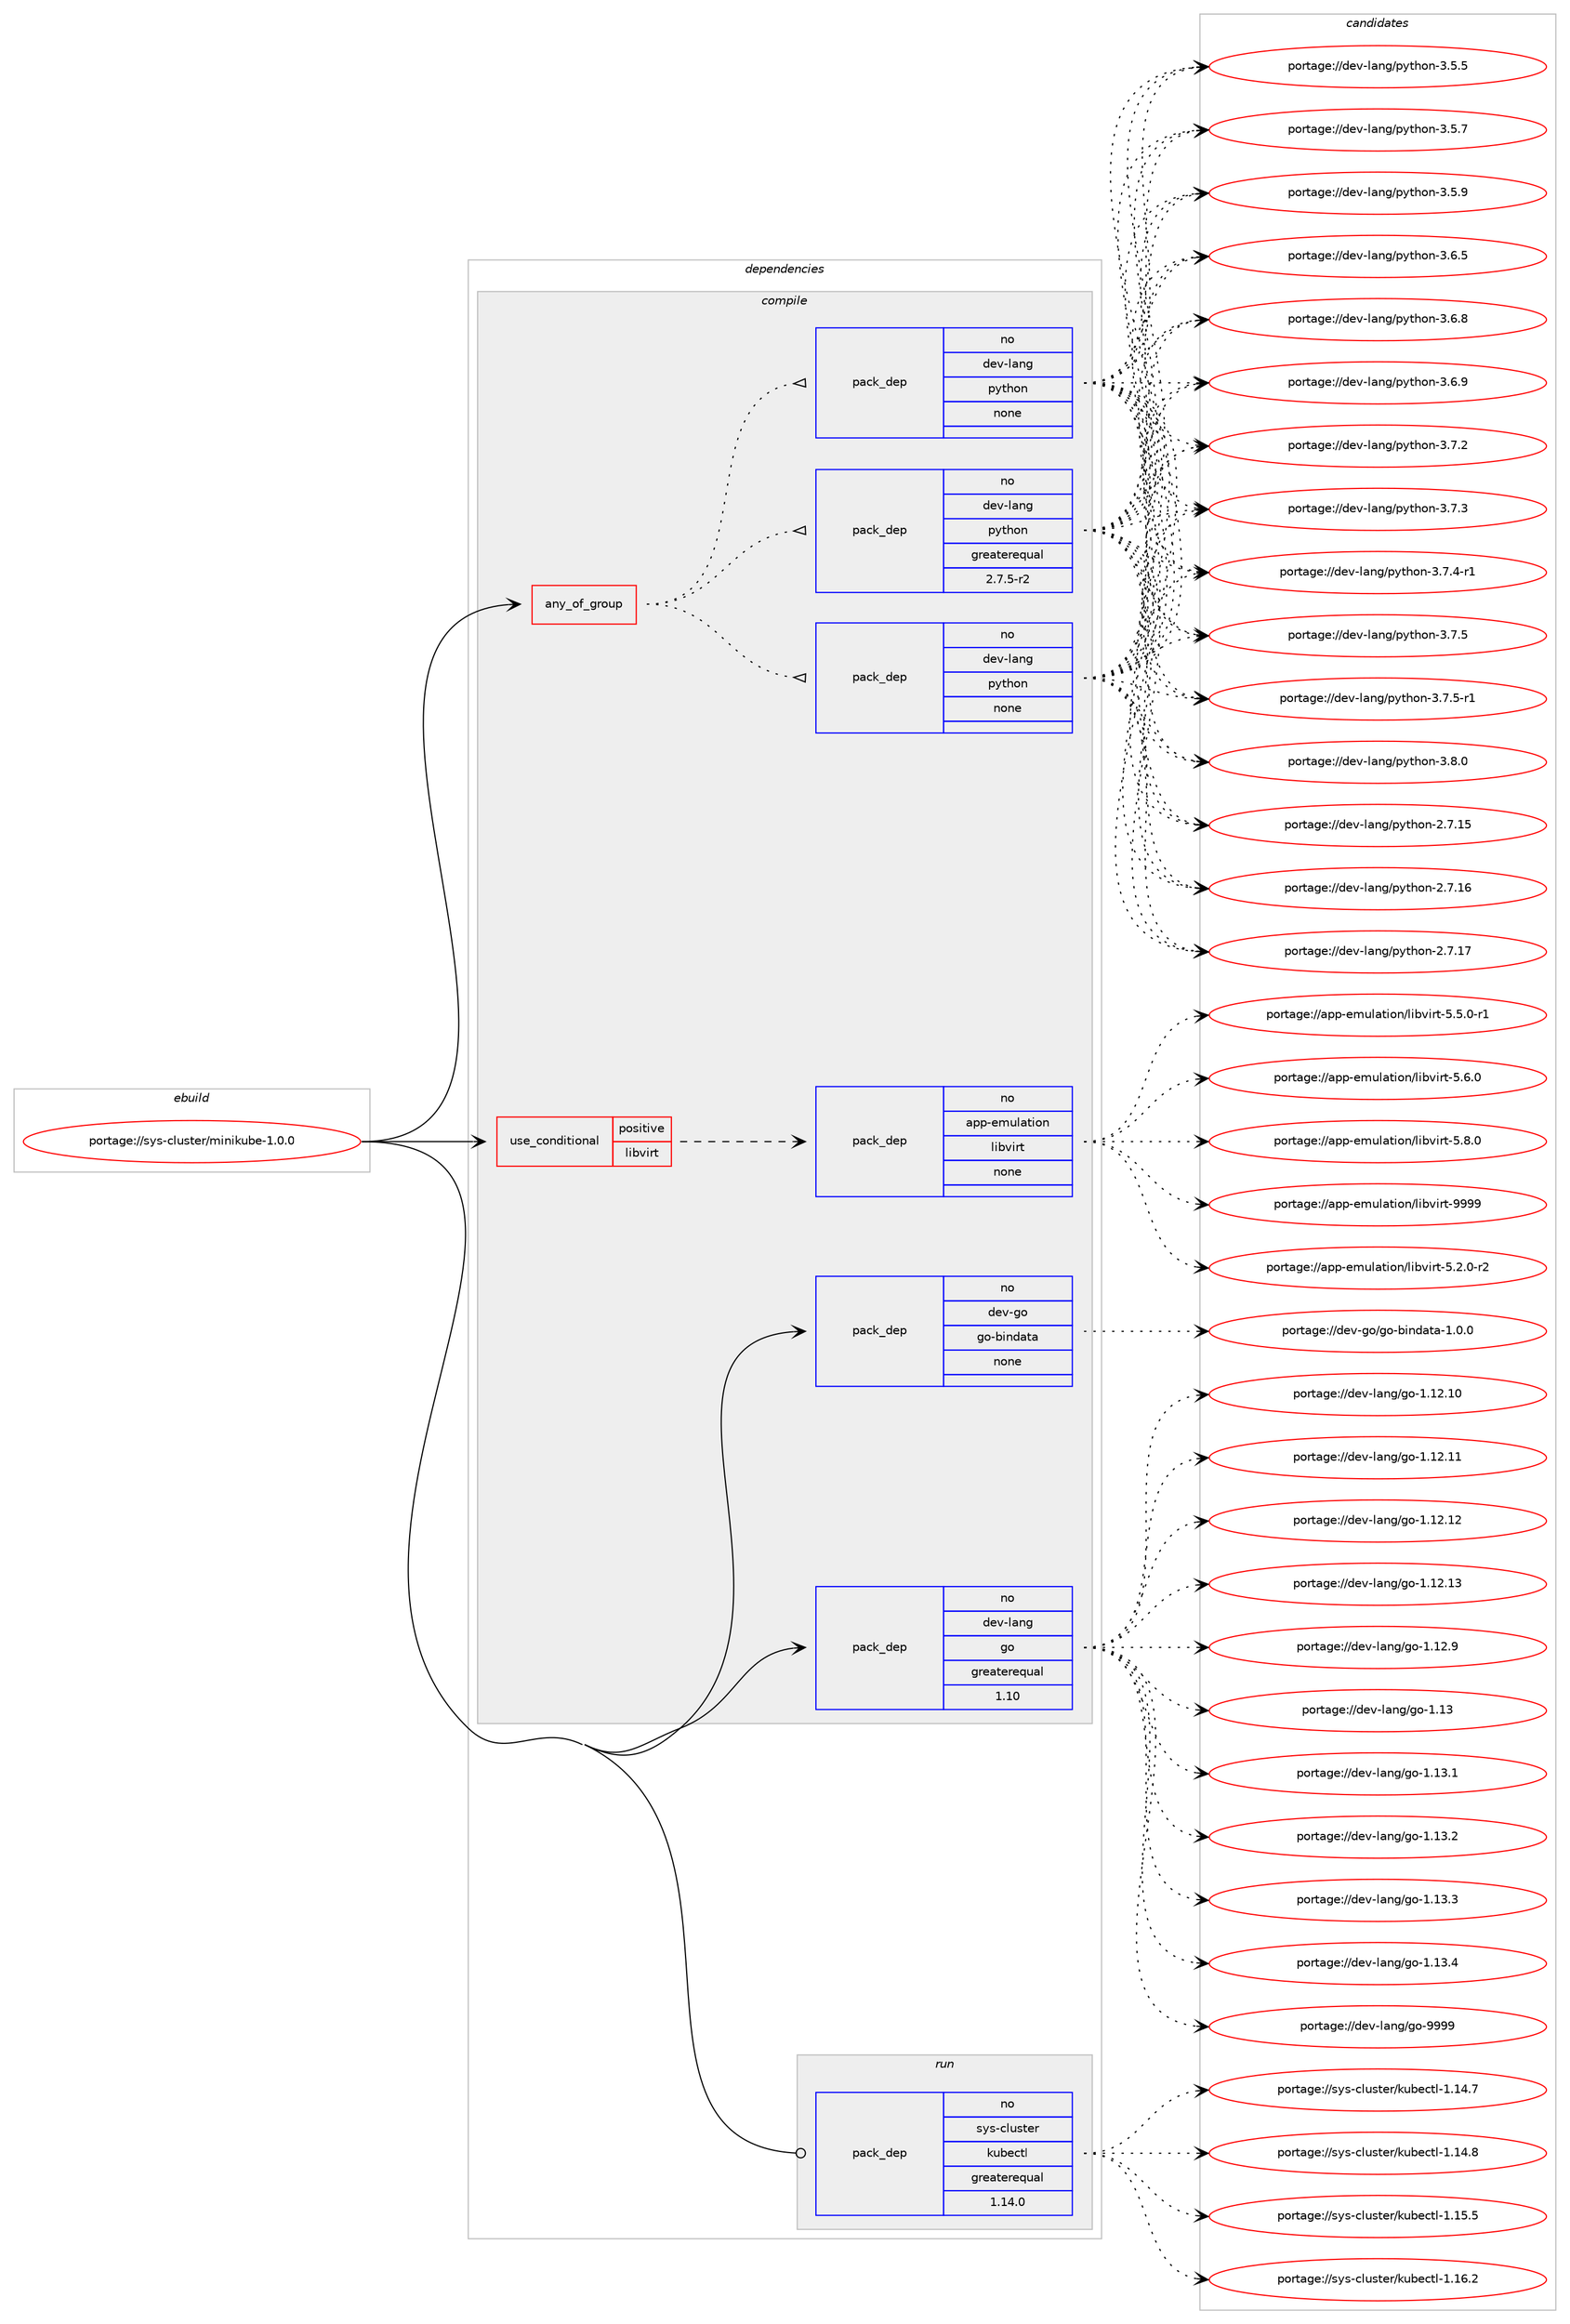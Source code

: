digraph prolog {

# *************
# Graph options
# *************

newrank=true;
concentrate=true;
compound=true;
graph [rankdir=LR,fontname=Helvetica,fontsize=10,ranksep=1.5];#, ranksep=2.5, nodesep=0.2];
edge  [arrowhead=vee];
node  [fontname=Helvetica,fontsize=10];

# **********
# The ebuild
# **********

subgraph cluster_leftcol {
color=gray;
rank=same;
label=<<i>ebuild</i>>;
id [label="portage://sys-cluster/minikube-1.0.0", color=red, width=4, href="../sys-cluster/minikube-1.0.0.svg"];
}

# ****************
# The dependencies
# ****************

subgraph cluster_midcol {
color=gray;
label=<<i>dependencies</i>>;
subgraph cluster_compile {
fillcolor="#eeeeee";
style=filled;
label=<<i>compile</i>>;
subgraph any6779 {
dependency418406 [label=<<TABLE BORDER="0" CELLBORDER="1" CELLSPACING="0" CELLPADDING="4"><TR><TD CELLPADDING="10">any_of_group</TD></TR></TABLE>>, shape=none, color=red];subgraph pack309866 {
dependency418407 [label=<<TABLE BORDER="0" CELLBORDER="1" CELLSPACING="0" CELLPADDING="4" WIDTH="220"><TR><TD ROWSPAN="6" CELLPADDING="30">pack_dep</TD></TR><TR><TD WIDTH="110">no</TD></TR><TR><TD>dev-lang</TD></TR><TR><TD>python</TD></TR><TR><TD>none</TD></TR><TR><TD></TD></TR></TABLE>>, shape=none, color=blue];
}
dependency418406:e -> dependency418407:w [weight=20,style="dotted",arrowhead="oinv"];
subgraph pack309867 {
dependency418408 [label=<<TABLE BORDER="0" CELLBORDER="1" CELLSPACING="0" CELLPADDING="4" WIDTH="220"><TR><TD ROWSPAN="6" CELLPADDING="30">pack_dep</TD></TR><TR><TD WIDTH="110">no</TD></TR><TR><TD>dev-lang</TD></TR><TR><TD>python</TD></TR><TR><TD>none</TD></TR><TR><TD></TD></TR></TABLE>>, shape=none, color=blue];
}
dependency418406:e -> dependency418408:w [weight=20,style="dotted",arrowhead="oinv"];
subgraph pack309868 {
dependency418409 [label=<<TABLE BORDER="0" CELLBORDER="1" CELLSPACING="0" CELLPADDING="4" WIDTH="220"><TR><TD ROWSPAN="6" CELLPADDING="30">pack_dep</TD></TR><TR><TD WIDTH="110">no</TD></TR><TR><TD>dev-lang</TD></TR><TR><TD>python</TD></TR><TR><TD>greaterequal</TD></TR><TR><TD>2.7.5-r2</TD></TR></TABLE>>, shape=none, color=blue];
}
dependency418406:e -> dependency418409:w [weight=20,style="dotted",arrowhead="oinv"];
}
id:e -> dependency418406:w [weight=20,style="solid",arrowhead="vee"];
subgraph cond101534 {
dependency418410 [label=<<TABLE BORDER="0" CELLBORDER="1" CELLSPACING="0" CELLPADDING="4"><TR><TD ROWSPAN="3" CELLPADDING="10">use_conditional</TD></TR><TR><TD>positive</TD></TR><TR><TD>libvirt</TD></TR></TABLE>>, shape=none, color=red];
subgraph pack309869 {
dependency418411 [label=<<TABLE BORDER="0" CELLBORDER="1" CELLSPACING="0" CELLPADDING="4" WIDTH="220"><TR><TD ROWSPAN="6" CELLPADDING="30">pack_dep</TD></TR><TR><TD WIDTH="110">no</TD></TR><TR><TD>app-emulation</TD></TR><TR><TD>libvirt</TD></TR><TR><TD>none</TD></TR><TR><TD></TD></TR></TABLE>>, shape=none, color=blue];
}
dependency418410:e -> dependency418411:w [weight=20,style="dashed",arrowhead="vee"];
}
id:e -> dependency418410:w [weight=20,style="solid",arrowhead="vee"];
subgraph pack309870 {
dependency418412 [label=<<TABLE BORDER="0" CELLBORDER="1" CELLSPACING="0" CELLPADDING="4" WIDTH="220"><TR><TD ROWSPAN="6" CELLPADDING="30">pack_dep</TD></TR><TR><TD WIDTH="110">no</TD></TR><TR><TD>dev-go</TD></TR><TR><TD>go-bindata</TD></TR><TR><TD>none</TD></TR><TR><TD></TD></TR></TABLE>>, shape=none, color=blue];
}
id:e -> dependency418412:w [weight=20,style="solid",arrowhead="vee"];
subgraph pack309871 {
dependency418413 [label=<<TABLE BORDER="0" CELLBORDER="1" CELLSPACING="0" CELLPADDING="4" WIDTH="220"><TR><TD ROWSPAN="6" CELLPADDING="30">pack_dep</TD></TR><TR><TD WIDTH="110">no</TD></TR><TR><TD>dev-lang</TD></TR><TR><TD>go</TD></TR><TR><TD>greaterequal</TD></TR><TR><TD>1.10</TD></TR></TABLE>>, shape=none, color=blue];
}
id:e -> dependency418413:w [weight=20,style="solid",arrowhead="vee"];
}
subgraph cluster_compileandrun {
fillcolor="#eeeeee";
style=filled;
label=<<i>compile and run</i>>;
}
subgraph cluster_run {
fillcolor="#eeeeee";
style=filled;
label=<<i>run</i>>;
subgraph pack309872 {
dependency418414 [label=<<TABLE BORDER="0" CELLBORDER="1" CELLSPACING="0" CELLPADDING="4" WIDTH="220"><TR><TD ROWSPAN="6" CELLPADDING="30">pack_dep</TD></TR><TR><TD WIDTH="110">no</TD></TR><TR><TD>sys-cluster</TD></TR><TR><TD>kubectl</TD></TR><TR><TD>greaterequal</TD></TR><TR><TD>1.14.0</TD></TR></TABLE>>, shape=none, color=blue];
}
id:e -> dependency418414:w [weight=20,style="solid",arrowhead="odot"];
}
}

# **************
# The candidates
# **************

subgraph cluster_choices {
rank=same;
color=gray;
label=<<i>candidates</i>>;

subgraph choice309866 {
color=black;
nodesep=1;
choiceportage10010111845108971101034711212111610411111045504655464953 [label="portage://dev-lang/python-2.7.15", color=red, width=4,href="../dev-lang/python-2.7.15.svg"];
choiceportage10010111845108971101034711212111610411111045504655464954 [label="portage://dev-lang/python-2.7.16", color=red, width=4,href="../dev-lang/python-2.7.16.svg"];
choiceportage10010111845108971101034711212111610411111045504655464955 [label="portage://dev-lang/python-2.7.17", color=red, width=4,href="../dev-lang/python-2.7.17.svg"];
choiceportage100101118451089711010347112121116104111110455146534653 [label="portage://dev-lang/python-3.5.5", color=red, width=4,href="../dev-lang/python-3.5.5.svg"];
choiceportage100101118451089711010347112121116104111110455146534655 [label="portage://dev-lang/python-3.5.7", color=red, width=4,href="../dev-lang/python-3.5.7.svg"];
choiceportage100101118451089711010347112121116104111110455146534657 [label="portage://dev-lang/python-3.5.9", color=red, width=4,href="../dev-lang/python-3.5.9.svg"];
choiceportage100101118451089711010347112121116104111110455146544653 [label="portage://dev-lang/python-3.6.5", color=red, width=4,href="../dev-lang/python-3.6.5.svg"];
choiceportage100101118451089711010347112121116104111110455146544656 [label="portage://dev-lang/python-3.6.8", color=red, width=4,href="../dev-lang/python-3.6.8.svg"];
choiceportage100101118451089711010347112121116104111110455146544657 [label="portage://dev-lang/python-3.6.9", color=red, width=4,href="../dev-lang/python-3.6.9.svg"];
choiceportage100101118451089711010347112121116104111110455146554650 [label="portage://dev-lang/python-3.7.2", color=red, width=4,href="../dev-lang/python-3.7.2.svg"];
choiceportage100101118451089711010347112121116104111110455146554651 [label="portage://dev-lang/python-3.7.3", color=red, width=4,href="../dev-lang/python-3.7.3.svg"];
choiceportage1001011184510897110103471121211161041111104551465546524511449 [label="portage://dev-lang/python-3.7.4-r1", color=red, width=4,href="../dev-lang/python-3.7.4-r1.svg"];
choiceportage100101118451089711010347112121116104111110455146554653 [label="portage://dev-lang/python-3.7.5", color=red, width=4,href="../dev-lang/python-3.7.5.svg"];
choiceportage1001011184510897110103471121211161041111104551465546534511449 [label="portage://dev-lang/python-3.7.5-r1", color=red, width=4,href="../dev-lang/python-3.7.5-r1.svg"];
choiceportage100101118451089711010347112121116104111110455146564648 [label="portage://dev-lang/python-3.8.0", color=red, width=4,href="../dev-lang/python-3.8.0.svg"];
dependency418407:e -> choiceportage10010111845108971101034711212111610411111045504655464953:w [style=dotted,weight="100"];
dependency418407:e -> choiceportage10010111845108971101034711212111610411111045504655464954:w [style=dotted,weight="100"];
dependency418407:e -> choiceportage10010111845108971101034711212111610411111045504655464955:w [style=dotted,weight="100"];
dependency418407:e -> choiceportage100101118451089711010347112121116104111110455146534653:w [style=dotted,weight="100"];
dependency418407:e -> choiceportage100101118451089711010347112121116104111110455146534655:w [style=dotted,weight="100"];
dependency418407:e -> choiceportage100101118451089711010347112121116104111110455146534657:w [style=dotted,weight="100"];
dependency418407:e -> choiceportage100101118451089711010347112121116104111110455146544653:w [style=dotted,weight="100"];
dependency418407:e -> choiceportage100101118451089711010347112121116104111110455146544656:w [style=dotted,weight="100"];
dependency418407:e -> choiceportage100101118451089711010347112121116104111110455146544657:w [style=dotted,weight="100"];
dependency418407:e -> choiceportage100101118451089711010347112121116104111110455146554650:w [style=dotted,weight="100"];
dependency418407:e -> choiceportage100101118451089711010347112121116104111110455146554651:w [style=dotted,weight="100"];
dependency418407:e -> choiceportage1001011184510897110103471121211161041111104551465546524511449:w [style=dotted,weight="100"];
dependency418407:e -> choiceportage100101118451089711010347112121116104111110455146554653:w [style=dotted,weight="100"];
dependency418407:e -> choiceportage1001011184510897110103471121211161041111104551465546534511449:w [style=dotted,weight="100"];
dependency418407:e -> choiceportage100101118451089711010347112121116104111110455146564648:w [style=dotted,weight="100"];
}
subgraph choice309867 {
color=black;
nodesep=1;
choiceportage10010111845108971101034711212111610411111045504655464953 [label="portage://dev-lang/python-2.7.15", color=red, width=4,href="../dev-lang/python-2.7.15.svg"];
choiceportage10010111845108971101034711212111610411111045504655464954 [label="portage://dev-lang/python-2.7.16", color=red, width=4,href="../dev-lang/python-2.7.16.svg"];
choiceportage10010111845108971101034711212111610411111045504655464955 [label="portage://dev-lang/python-2.7.17", color=red, width=4,href="../dev-lang/python-2.7.17.svg"];
choiceportage100101118451089711010347112121116104111110455146534653 [label="portage://dev-lang/python-3.5.5", color=red, width=4,href="../dev-lang/python-3.5.5.svg"];
choiceportage100101118451089711010347112121116104111110455146534655 [label="portage://dev-lang/python-3.5.7", color=red, width=4,href="../dev-lang/python-3.5.7.svg"];
choiceportage100101118451089711010347112121116104111110455146534657 [label="portage://dev-lang/python-3.5.9", color=red, width=4,href="../dev-lang/python-3.5.9.svg"];
choiceportage100101118451089711010347112121116104111110455146544653 [label="portage://dev-lang/python-3.6.5", color=red, width=4,href="../dev-lang/python-3.6.5.svg"];
choiceportage100101118451089711010347112121116104111110455146544656 [label="portage://dev-lang/python-3.6.8", color=red, width=4,href="../dev-lang/python-3.6.8.svg"];
choiceportage100101118451089711010347112121116104111110455146544657 [label="portage://dev-lang/python-3.6.9", color=red, width=4,href="../dev-lang/python-3.6.9.svg"];
choiceportage100101118451089711010347112121116104111110455146554650 [label="portage://dev-lang/python-3.7.2", color=red, width=4,href="../dev-lang/python-3.7.2.svg"];
choiceportage100101118451089711010347112121116104111110455146554651 [label="portage://dev-lang/python-3.7.3", color=red, width=4,href="../dev-lang/python-3.7.3.svg"];
choiceportage1001011184510897110103471121211161041111104551465546524511449 [label="portage://dev-lang/python-3.7.4-r1", color=red, width=4,href="../dev-lang/python-3.7.4-r1.svg"];
choiceportage100101118451089711010347112121116104111110455146554653 [label="portage://dev-lang/python-3.7.5", color=red, width=4,href="../dev-lang/python-3.7.5.svg"];
choiceportage1001011184510897110103471121211161041111104551465546534511449 [label="portage://dev-lang/python-3.7.5-r1", color=red, width=4,href="../dev-lang/python-3.7.5-r1.svg"];
choiceportage100101118451089711010347112121116104111110455146564648 [label="portage://dev-lang/python-3.8.0", color=red, width=4,href="../dev-lang/python-3.8.0.svg"];
dependency418408:e -> choiceportage10010111845108971101034711212111610411111045504655464953:w [style=dotted,weight="100"];
dependency418408:e -> choiceportage10010111845108971101034711212111610411111045504655464954:w [style=dotted,weight="100"];
dependency418408:e -> choiceportage10010111845108971101034711212111610411111045504655464955:w [style=dotted,weight="100"];
dependency418408:e -> choiceportage100101118451089711010347112121116104111110455146534653:w [style=dotted,weight="100"];
dependency418408:e -> choiceportage100101118451089711010347112121116104111110455146534655:w [style=dotted,weight="100"];
dependency418408:e -> choiceportage100101118451089711010347112121116104111110455146534657:w [style=dotted,weight="100"];
dependency418408:e -> choiceportage100101118451089711010347112121116104111110455146544653:w [style=dotted,weight="100"];
dependency418408:e -> choiceportage100101118451089711010347112121116104111110455146544656:w [style=dotted,weight="100"];
dependency418408:e -> choiceportage100101118451089711010347112121116104111110455146544657:w [style=dotted,weight="100"];
dependency418408:e -> choiceportage100101118451089711010347112121116104111110455146554650:w [style=dotted,weight="100"];
dependency418408:e -> choiceportage100101118451089711010347112121116104111110455146554651:w [style=dotted,weight="100"];
dependency418408:e -> choiceportage1001011184510897110103471121211161041111104551465546524511449:w [style=dotted,weight="100"];
dependency418408:e -> choiceportage100101118451089711010347112121116104111110455146554653:w [style=dotted,weight="100"];
dependency418408:e -> choiceportage1001011184510897110103471121211161041111104551465546534511449:w [style=dotted,weight="100"];
dependency418408:e -> choiceportage100101118451089711010347112121116104111110455146564648:w [style=dotted,weight="100"];
}
subgraph choice309868 {
color=black;
nodesep=1;
choiceportage10010111845108971101034711212111610411111045504655464953 [label="portage://dev-lang/python-2.7.15", color=red, width=4,href="../dev-lang/python-2.7.15.svg"];
choiceportage10010111845108971101034711212111610411111045504655464954 [label="portage://dev-lang/python-2.7.16", color=red, width=4,href="../dev-lang/python-2.7.16.svg"];
choiceportage10010111845108971101034711212111610411111045504655464955 [label="portage://dev-lang/python-2.7.17", color=red, width=4,href="../dev-lang/python-2.7.17.svg"];
choiceportage100101118451089711010347112121116104111110455146534653 [label="portage://dev-lang/python-3.5.5", color=red, width=4,href="../dev-lang/python-3.5.5.svg"];
choiceportage100101118451089711010347112121116104111110455146534655 [label="portage://dev-lang/python-3.5.7", color=red, width=4,href="../dev-lang/python-3.5.7.svg"];
choiceportage100101118451089711010347112121116104111110455146534657 [label="portage://dev-lang/python-3.5.9", color=red, width=4,href="../dev-lang/python-3.5.9.svg"];
choiceportage100101118451089711010347112121116104111110455146544653 [label="portage://dev-lang/python-3.6.5", color=red, width=4,href="../dev-lang/python-3.6.5.svg"];
choiceportage100101118451089711010347112121116104111110455146544656 [label="portage://dev-lang/python-3.6.8", color=red, width=4,href="../dev-lang/python-3.6.8.svg"];
choiceportage100101118451089711010347112121116104111110455146544657 [label="portage://dev-lang/python-3.6.9", color=red, width=4,href="../dev-lang/python-3.6.9.svg"];
choiceportage100101118451089711010347112121116104111110455146554650 [label="portage://dev-lang/python-3.7.2", color=red, width=4,href="../dev-lang/python-3.7.2.svg"];
choiceportage100101118451089711010347112121116104111110455146554651 [label="portage://dev-lang/python-3.7.3", color=red, width=4,href="../dev-lang/python-3.7.3.svg"];
choiceportage1001011184510897110103471121211161041111104551465546524511449 [label="portage://dev-lang/python-3.7.4-r1", color=red, width=4,href="../dev-lang/python-3.7.4-r1.svg"];
choiceportage100101118451089711010347112121116104111110455146554653 [label="portage://dev-lang/python-3.7.5", color=red, width=4,href="../dev-lang/python-3.7.5.svg"];
choiceportage1001011184510897110103471121211161041111104551465546534511449 [label="portage://dev-lang/python-3.7.5-r1", color=red, width=4,href="../dev-lang/python-3.7.5-r1.svg"];
choiceportage100101118451089711010347112121116104111110455146564648 [label="portage://dev-lang/python-3.8.0", color=red, width=4,href="../dev-lang/python-3.8.0.svg"];
dependency418409:e -> choiceportage10010111845108971101034711212111610411111045504655464953:w [style=dotted,weight="100"];
dependency418409:e -> choiceportage10010111845108971101034711212111610411111045504655464954:w [style=dotted,weight="100"];
dependency418409:e -> choiceportage10010111845108971101034711212111610411111045504655464955:w [style=dotted,weight="100"];
dependency418409:e -> choiceportage100101118451089711010347112121116104111110455146534653:w [style=dotted,weight="100"];
dependency418409:e -> choiceportage100101118451089711010347112121116104111110455146534655:w [style=dotted,weight="100"];
dependency418409:e -> choiceportage100101118451089711010347112121116104111110455146534657:w [style=dotted,weight="100"];
dependency418409:e -> choiceportage100101118451089711010347112121116104111110455146544653:w [style=dotted,weight="100"];
dependency418409:e -> choiceportage100101118451089711010347112121116104111110455146544656:w [style=dotted,weight="100"];
dependency418409:e -> choiceportage100101118451089711010347112121116104111110455146544657:w [style=dotted,weight="100"];
dependency418409:e -> choiceportage100101118451089711010347112121116104111110455146554650:w [style=dotted,weight="100"];
dependency418409:e -> choiceportage100101118451089711010347112121116104111110455146554651:w [style=dotted,weight="100"];
dependency418409:e -> choiceportage1001011184510897110103471121211161041111104551465546524511449:w [style=dotted,weight="100"];
dependency418409:e -> choiceportage100101118451089711010347112121116104111110455146554653:w [style=dotted,weight="100"];
dependency418409:e -> choiceportage1001011184510897110103471121211161041111104551465546534511449:w [style=dotted,weight="100"];
dependency418409:e -> choiceportage100101118451089711010347112121116104111110455146564648:w [style=dotted,weight="100"];
}
subgraph choice309869 {
color=black;
nodesep=1;
choiceportage97112112451011091171089711610511111047108105981181051141164553465046484511450 [label="portage://app-emulation/libvirt-5.2.0-r2", color=red, width=4,href="../app-emulation/libvirt-5.2.0-r2.svg"];
choiceportage97112112451011091171089711610511111047108105981181051141164553465346484511449 [label="portage://app-emulation/libvirt-5.5.0-r1", color=red, width=4,href="../app-emulation/libvirt-5.5.0-r1.svg"];
choiceportage9711211245101109117108971161051111104710810598118105114116455346544648 [label="portage://app-emulation/libvirt-5.6.0", color=red, width=4,href="../app-emulation/libvirt-5.6.0.svg"];
choiceportage9711211245101109117108971161051111104710810598118105114116455346564648 [label="portage://app-emulation/libvirt-5.8.0", color=red, width=4,href="../app-emulation/libvirt-5.8.0.svg"];
choiceportage97112112451011091171089711610511111047108105981181051141164557575757 [label="portage://app-emulation/libvirt-9999", color=red, width=4,href="../app-emulation/libvirt-9999.svg"];
dependency418411:e -> choiceportage97112112451011091171089711610511111047108105981181051141164553465046484511450:w [style=dotted,weight="100"];
dependency418411:e -> choiceportage97112112451011091171089711610511111047108105981181051141164553465346484511449:w [style=dotted,weight="100"];
dependency418411:e -> choiceportage9711211245101109117108971161051111104710810598118105114116455346544648:w [style=dotted,weight="100"];
dependency418411:e -> choiceportage9711211245101109117108971161051111104710810598118105114116455346564648:w [style=dotted,weight="100"];
dependency418411:e -> choiceportage97112112451011091171089711610511111047108105981181051141164557575757:w [style=dotted,weight="100"];
}
subgraph choice309870 {
color=black;
nodesep=1;
choiceportage100101118451031114710311145981051101009711697454946484648 [label="portage://dev-go/go-bindata-1.0.0", color=red, width=4,href="../dev-go/go-bindata-1.0.0.svg"];
dependency418412:e -> choiceportage100101118451031114710311145981051101009711697454946484648:w [style=dotted,weight="100"];
}
subgraph choice309871 {
color=black;
nodesep=1;
choiceportage1001011184510897110103471031114549464950464948 [label="portage://dev-lang/go-1.12.10", color=red, width=4,href="../dev-lang/go-1.12.10.svg"];
choiceportage1001011184510897110103471031114549464950464949 [label="portage://dev-lang/go-1.12.11", color=red, width=4,href="../dev-lang/go-1.12.11.svg"];
choiceportage1001011184510897110103471031114549464950464950 [label="portage://dev-lang/go-1.12.12", color=red, width=4,href="../dev-lang/go-1.12.12.svg"];
choiceportage1001011184510897110103471031114549464950464951 [label="portage://dev-lang/go-1.12.13", color=red, width=4,href="../dev-lang/go-1.12.13.svg"];
choiceportage10010111845108971101034710311145494649504657 [label="portage://dev-lang/go-1.12.9", color=red, width=4,href="../dev-lang/go-1.12.9.svg"];
choiceportage1001011184510897110103471031114549464951 [label="portage://dev-lang/go-1.13", color=red, width=4,href="../dev-lang/go-1.13.svg"];
choiceportage10010111845108971101034710311145494649514649 [label="portage://dev-lang/go-1.13.1", color=red, width=4,href="../dev-lang/go-1.13.1.svg"];
choiceportage10010111845108971101034710311145494649514650 [label="portage://dev-lang/go-1.13.2", color=red, width=4,href="../dev-lang/go-1.13.2.svg"];
choiceportage10010111845108971101034710311145494649514651 [label="portage://dev-lang/go-1.13.3", color=red, width=4,href="../dev-lang/go-1.13.3.svg"];
choiceportage10010111845108971101034710311145494649514652 [label="portage://dev-lang/go-1.13.4", color=red, width=4,href="../dev-lang/go-1.13.4.svg"];
choiceportage1001011184510897110103471031114557575757 [label="portage://dev-lang/go-9999", color=red, width=4,href="../dev-lang/go-9999.svg"];
dependency418413:e -> choiceportage1001011184510897110103471031114549464950464948:w [style=dotted,weight="100"];
dependency418413:e -> choiceportage1001011184510897110103471031114549464950464949:w [style=dotted,weight="100"];
dependency418413:e -> choiceportage1001011184510897110103471031114549464950464950:w [style=dotted,weight="100"];
dependency418413:e -> choiceportage1001011184510897110103471031114549464950464951:w [style=dotted,weight="100"];
dependency418413:e -> choiceportage10010111845108971101034710311145494649504657:w [style=dotted,weight="100"];
dependency418413:e -> choiceportage1001011184510897110103471031114549464951:w [style=dotted,weight="100"];
dependency418413:e -> choiceportage10010111845108971101034710311145494649514649:w [style=dotted,weight="100"];
dependency418413:e -> choiceportage10010111845108971101034710311145494649514650:w [style=dotted,weight="100"];
dependency418413:e -> choiceportage10010111845108971101034710311145494649514651:w [style=dotted,weight="100"];
dependency418413:e -> choiceportage10010111845108971101034710311145494649514652:w [style=dotted,weight="100"];
dependency418413:e -> choiceportage1001011184510897110103471031114557575757:w [style=dotted,weight="100"];
}
subgraph choice309872 {
color=black;
nodesep=1;
choiceportage115121115459910811711511610111447107117981019911610845494649524655 [label="portage://sys-cluster/kubectl-1.14.7", color=red, width=4,href="../sys-cluster/kubectl-1.14.7.svg"];
choiceportage115121115459910811711511610111447107117981019911610845494649524656 [label="portage://sys-cluster/kubectl-1.14.8", color=red, width=4,href="../sys-cluster/kubectl-1.14.8.svg"];
choiceportage115121115459910811711511610111447107117981019911610845494649534653 [label="portage://sys-cluster/kubectl-1.15.5", color=red, width=4,href="../sys-cluster/kubectl-1.15.5.svg"];
choiceportage115121115459910811711511610111447107117981019911610845494649544650 [label="portage://sys-cluster/kubectl-1.16.2", color=red, width=4,href="../sys-cluster/kubectl-1.16.2.svg"];
dependency418414:e -> choiceportage115121115459910811711511610111447107117981019911610845494649524655:w [style=dotted,weight="100"];
dependency418414:e -> choiceportage115121115459910811711511610111447107117981019911610845494649524656:w [style=dotted,weight="100"];
dependency418414:e -> choiceportage115121115459910811711511610111447107117981019911610845494649534653:w [style=dotted,weight="100"];
dependency418414:e -> choiceportage115121115459910811711511610111447107117981019911610845494649544650:w [style=dotted,weight="100"];
}
}

}
